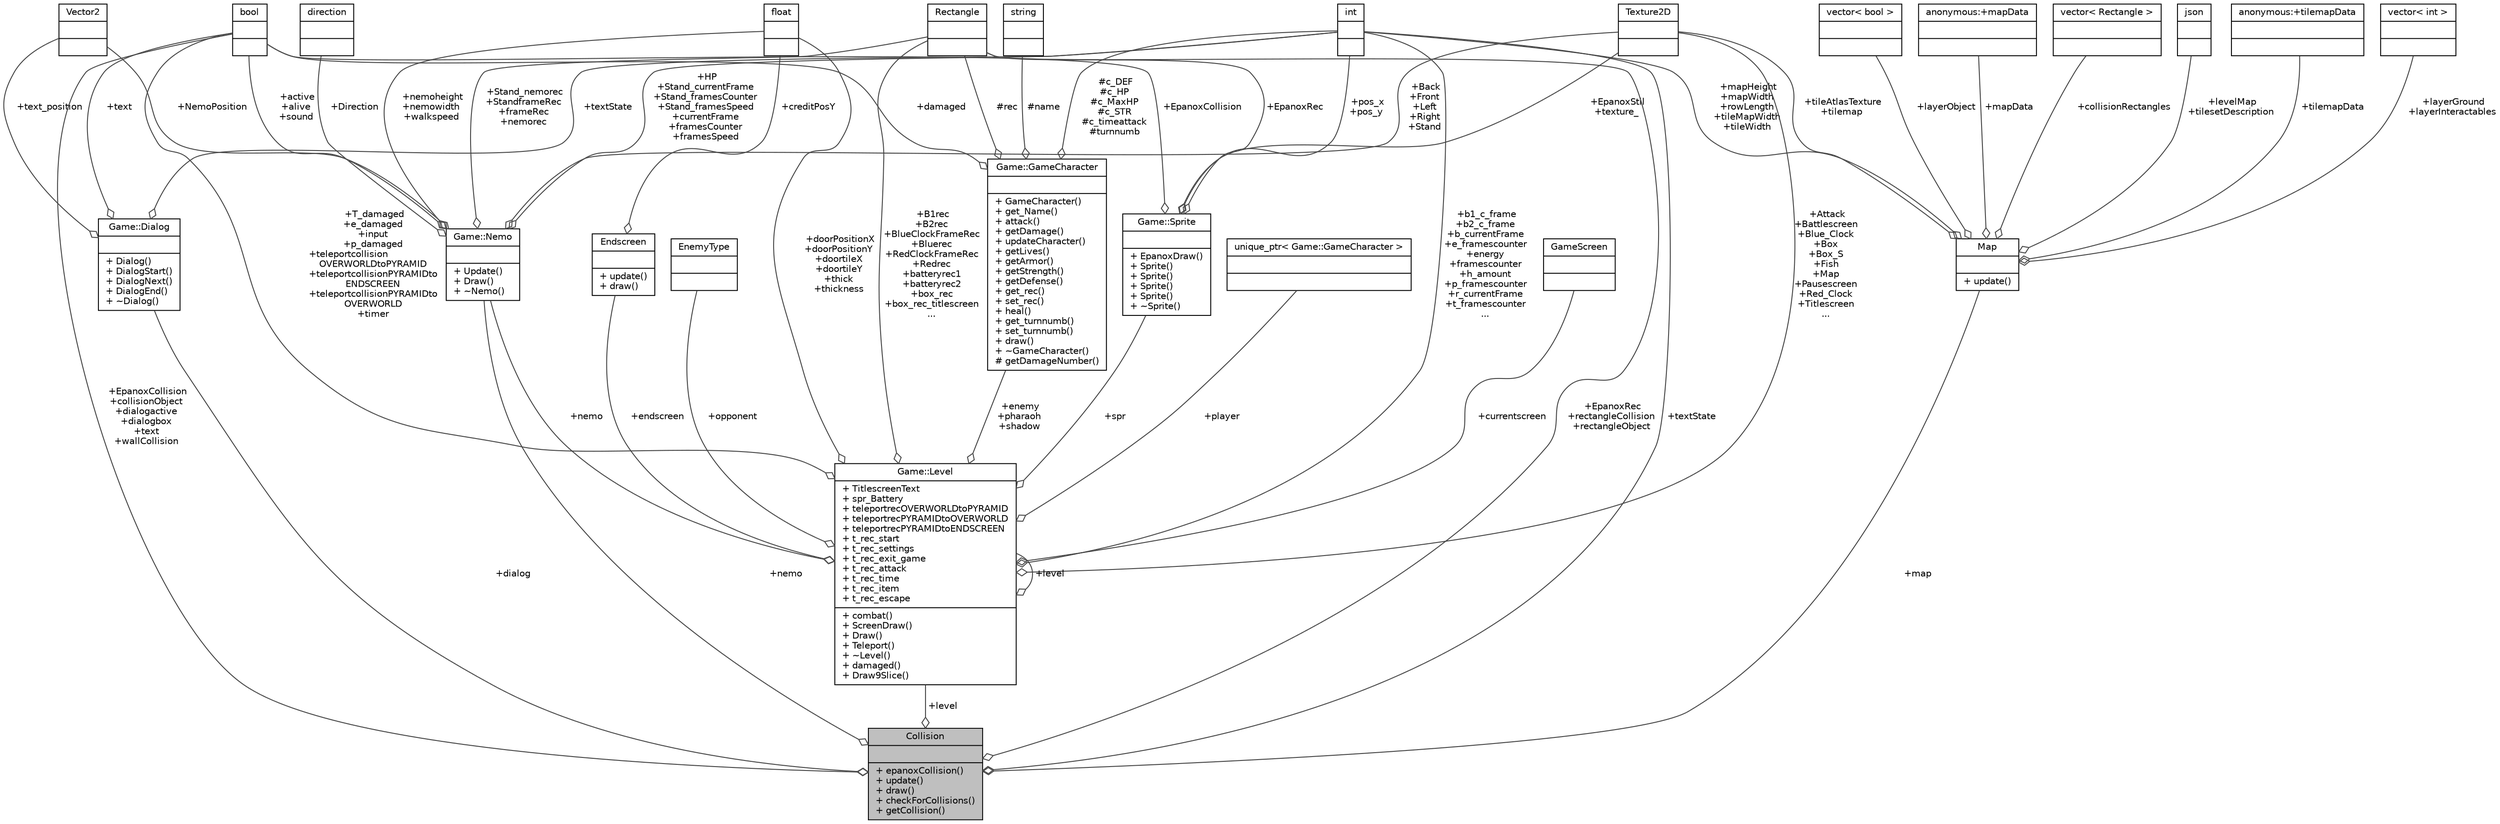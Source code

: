 digraph "Collision"
{
 // LATEX_PDF_SIZE
  bgcolor="transparent";
  edge [fontname="Helvetica",fontsize="10",labelfontname="Helvetica",labelfontsize="10"];
  node [fontname="Helvetica",fontsize="10",shape=record];
  Node1 [label="{Collision\n||+ epanoxCollision()\l+ update()\l+ draw()\l+ checkForCollisions()\l+ getCollision()\l}",height=0.2,width=0.4,color="black", fillcolor="grey75", style="filled", fontcolor="black",tooltip=" "];
  Node2 -> Node1 [color="grey25",fontsize="10",style="solid",label=" +nemo" ,arrowhead="odiamond",fontname="Helvetica"];
  Node2 [label="{Game::Nemo\n||+ Update()\l+ Draw()\l+ ~Nemo()\l}",height=0.2,width=0.4,color="black",URL="$class_game_1_1_nemo.html",tooltip=" "];
  Node3 -> Node2 [color="grey25",fontsize="10",style="solid",label=" +HP\n+Stand_currentFrame\n+Stand_framesCounter\n+Stand_framesSpeed\n+currentFrame\n+framesCounter\n+framesSpeed" ,arrowhead="odiamond",fontname="Helvetica"];
  Node3 [label="{int\n||}",height=0.2,width=0.4,color="black",tooltip=" "];
  Node4 -> Node2 [color="grey25",fontsize="10",style="solid",label=" +nemoheight\n+nemowidth\n+walkspeed" ,arrowhead="odiamond",fontname="Helvetica"];
  Node4 [label="{float\n||}",height=0.2,width=0.4,color="black",tooltip=" "];
  Node5 -> Node2 [color="grey25",fontsize="10",style="solid",label=" +NemoPosition" ,arrowhead="odiamond",fontname="Helvetica"];
  Node5 [label="{Vector2\n||}",height=0.2,width=0.4,color="black",tooltip=" "];
  Node6 -> Node2 [color="grey25",fontsize="10",style="solid",label=" +active\n+alive\n+sound" ,arrowhead="odiamond",fontname="Helvetica"];
  Node6 [label="{bool\n||}",height=0.2,width=0.4,color="black",tooltip=" "];
  Node7 -> Node2 [color="grey25",fontsize="10",style="solid",label=" +Direction" ,arrowhead="odiamond",fontname="Helvetica"];
  Node7 [label="{direction\n||}",height=0.2,width=0.4,color="black",tooltip=" "];
  Node8 -> Node2 [color="grey25",fontsize="10",style="solid",label=" +Back\n+Front\n+Left\n+Right\n+Stand" ,arrowhead="odiamond",fontname="Helvetica"];
  Node8 [label="{Texture2D\n||}",height=0.2,width=0.4,color="black",tooltip=" "];
  Node9 -> Node2 [color="grey25",fontsize="10",style="solid",label=" +Stand_nemorec\n+StandframeRec\n+frameRec\n+nemorec" ,arrowhead="odiamond",fontname="Helvetica"];
  Node9 [label="{Rectangle\n||}",height=0.2,width=0.4,color="black",tooltip=" "];
  Node10 -> Node1 [color="grey25",fontsize="10",style="solid",label=" +level" ,arrowhead="odiamond",fontname="Helvetica"];
  Node10 [label="{Game::Level\n|+ TitlescreenText\l+ spr_Battery\l+ teleportrecOVERWORLDtoPYRAMID\l+ teleportrecPYRAMIDtoOVERWORLD\l+ teleportrecPYRAMIDtoENDSCREEN\l+ t_rec_start\l+ t_rec_settings\l+ t_rec_exit_game\l+ t_rec_attack\l+ t_rec_time\l+ t_rec_item\l+ t_rec_escape\l|+ combat()\l+ ScreenDraw()\l+ Draw()\l+ Teleport()\l+ ~Level()\l+ damaged()\l+ Draw9Slice()\l}",height=0.2,width=0.4,color="black",URL="$class_game_1_1_level.html",tooltip=" "];
  Node8 -> Node10 [color="grey25",fontsize="10",style="solid",label=" +Attack\n+Battlescreen\n+Blue_Clock\n+Box\n+Box_S\n+Fish\n+Map\n+Pausescreen\n+Red_Clock\n+Titlescreen\n..." ,arrowhead="odiamond",fontname="Helvetica"];
  Node11 -> Node10 [color="grey25",fontsize="10",style="solid",label=" +player" ,arrowhead="odiamond",fontname="Helvetica"];
  Node11 [label="{unique_ptr\< Game::GameCharacter \>\n||}",height=0.2,width=0.4,color="black",tooltip=" "];
  Node12 -> Node10 [color="grey25",fontsize="10",style="solid",label=" +enemy\n+pharaoh\n+shadow" ,arrowhead="odiamond",fontname="Helvetica"];
  Node12 [label="{Game::GameCharacter\n||+ GameCharacter()\l+ get_Name()\l+ attack()\l+ getDamage()\l+ updateCharacter()\l+ getLives()\l+ getArmor()\l+ getStrength()\l+ getDefense()\l+ get_rec()\l+ set_rec()\l+ heal()\l+ get_turnnumb()\l+ set_turnnumb()\l+ draw()\l+ ~GameCharacter()\l# getDamageNumber()\l}",height=0.2,width=0.4,color="black",URL="$class_game_1_1_game_character.html",tooltip=" "];
  Node6 -> Node12 [color="grey25",fontsize="10",style="solid",label=" +damaged" ,arrowhead="odiamond",fontname="Helvetica"];
  Node3 -> Node12 [color="grey25",fontsize="10",style="solid",label=" #c_DEF\n#c_HP\n#c_MaxHP\n#c_STR\n#c_timeattack\n#turnnumb" ,arrowhead="odiamond",fontname="Helvetica"];
  Node13 -> Node12 [color="grey25",fontsize="10",style="solid",label=" #name" ,arrowhead="odiamond",fontname="Helvetica"];
  Node13 [label="{string\n||}",height=0.2,width=0.4,color="black",tooltip=" "];
  Node9 -> Node12 [color="grey25",fontsize="10",style="solid",label=" #rec" ,arrowhead="odiamond",fontname="Helvetica"];
  Node2 -> Node10 [color="grey25",fontsize="10",style="solid",label=" +nemo" ,arrowhead="odiamond",fontname="Helvetica"];
  Node3 -> Node10 [color="grey25",fontsize="10",style="solid",label=" +b1_c_frame\n+b2_c_frame\n+b_currentFrame\n+e_framescounter\n+energy\n+framescounter\n+h_amount\n+p_framescounter\n+r_currentFrame\n+t_framescounter\n..." ,arrowhead="odiamond",fontname="Helvetica"];
  Node9 -> Node10 [color="grey25",fontsize="10",style="solid",label=" +B1rec\n+B2rec\n+BlueClockFrameRec\n+Bluerec\n+RedClockFrameRec\n+Redrec\n+batteryrec1\n+batteryrec2\n+box_rec\n+box_rec_titlescreen\n..." ,arrowhead="odiamond",fontname="Helvetica"];
  Node10 -> Node10 [color="grey25",fontsize="10",style="solid",label=" +level" ,arrowhead="odiamond",fontname="Helvetica"];
  Node14 -> Node10 [color="grey25",fontsize="10",style="solid",label=" +spr" ,arrowhead="odiamond",fontname="Helvetica"];
  Node14 [label="{Game::Sprite\n||+ EpanoxDraw()\l+ Sprite()\l+ Sprite()\l+ Sprite()\l+ Sprite()\l+ ~Sprite()\l}",height=0.2,width=0.4,color="black",URL="$class_game_1_1_sprite.html",tooltip=" "];
  Node3 -> Node14 [color="grey25",fontsize="10",style="solid",label=" +pos_x\n+pos_y" ,arrowhead="odiamond",fontname="Helvetica"];
  Node8 -> Node14 [color="grey25",fontsize="10",style="solid",label=" +EpanoxStil\n+texture_" ,arrowhead="odiamond",fontname="Helvetica"];
  Node9 -> Node14 [color="grey25",fontsize="10",style="solid",label=" +EpanoxRec" ,arrowhead="odiamond",fontname="Helvetica"];
  Node6 -> Node14 [color="grey25",fontsize="10",style="solid",label=" +EpanoxCollision" ,arrowhead="odiamond",fontname="Helvetica"];
  Node15 -> Node10 [color="grey25",fontsize="10",style="solid",label=" +endscreen" ,arrowhead="odiamond",fontname="Helvetica"];
  Node15 [label="{Endscreen\n||+ update()\l+ draw()\l}",height=0.2,width=0.4,color="black",URL="$class_endscreen.html",tooltip=" "];
  Node4 -> Node15 [color="grey25",fontsize="10",style="solid",label=" +creditPosY" ,arrowhead="odiamond",fontname="Helvetica"];
  Node6 -> Node10 [color="grey25",fontsize="10",style="solid",label=" +T_damaged\n+e_damaged\n+input\n+p_damaged\n+teleportcollision\lOVERWORLDtoPYRAMID\n+teleportcollisionPYRAMIDto\lENDSCREEN\n+teleportcollisionPYRAMIDto\lOVERWORLD\n+timer" ,arrowhead="odiamond",fontname="Helvetica"];
  Node4 -> Node10 [color="grey25",fontsize="10",style="solid",label=" +doorPositionX\n+doorPositionY\n+doortileX\n+doortileY\n+thick\n+thickness" ,arrowhead="odiamond",fontname="Helvetica"];
  Node16 -> Node10 [color="grey25",fontsize="10",style="solid",label=" +currentscreen" ,arrowhead="odiamond",fontname="Helvetica"];
  Node16 [label="{GameScreen\n||}",height=0.2,width=0.4,color="black",tooltip=" "];
  Node17 -> Node10 [color="grey25",fontsize="10",style="solid",label=" +opponent" ,arrowhead="odiamond",fontname="Helvetica"];
  Node17 [label="{EnemyType\n||}",height=0.2,width=0.4,color="black",tooltip=" "];
  Node18 -> Node1 [color="grey25",fontsize="10",style="solid",label=" +map" ,arrowhead="odiamond",fontname="Helvetica"];
  Node18 [label="{Map\n||+ update()\l}",height=0.2,width=0.4,color="black",URL="$class_map.html",tooltip=" "];
  Node19 -> Node18 [color="grey25",fontsize="10",style="solid",label=" +collisionRectangles" ,arrowhead="odiamond",fontname="Helvetica"];
  Node19 [label="{vector\< Rectangle \>\n||}",height=0.2,width=0.4,color="black",tooltip=" "];
  Node20 -> Node18 [color="grey25",fontsize="10",style="solid",label=" +levelMap\n+tilesetDescription" ,arrowhead="odiamond",fontname="Helvetica"];
  Node20 [label="{json\n||}",height=0.2,width=0.4,color="black",tooltip=" "];
  Node8 -> Node18 [color="grey25",fontsize="10",style="solid",label=" +tileAtlasTexture\n+tilemap" ,arrowhead="odiamond",fontname="Helvetica"];
  Node3 -> Node18 [color="grey25",fontsize="10",style="solid",label=" +mapHeight\n+mapWidth\n+rowLength\n+tileMapWidth\n+tileWidth" ,arrowhead="odiamond",fontname="Helvetica"];
  Node21 -> Node18 [color="grey25",fontsize="10",style="solid",label=" +tilemapData" ,arrowhead="odiamond",fontname="Helvetica"];
  Node21 [label="{anonymous:+tilemapData\n||}",height=0.2,width=0.4,color="black",tooltip=" "];
  Node22 -> Node18 [color="grey25",fontsize="10",style="solid",label=" +layerGround\n+layerInteractables" ,arrowhead="odiamond",fontname="Helvetica"];
  Node22 [label="{vector\< int \>\n||}",height=0.2,width=0.4,color="black",tooltip=" "];
  Node23 -> Node18 [color="grey25",fontsize="10",style="solid",label=" +layerObject" ,arrowhead="odiamond",fontname="Helvetica"];
  Node23 [label="{vector\< bool \>\n||}",height=0.2,width=0.4,color="black",tooltip=" "];
  Node24 -> Node18 [color="grey25",fontsize="10",style="solid",label=" +mapData" ,arrowhead="odiamond",fontname="Helvetica"];
  Node24 [label="{anonymous:+mapData\n||}",height=0.2,width=0.4,color="black",tooltip=" "];
  Node25 -> Node1 [color="grey25",fontsize="10",style="solid",label=" +dialog" ,arrowhead="odiamond",fontname="Helvetica"];
  Node25 [label="{Game::Dialog\n||+ Dialog()\l+ DialogStart()\l+ DialogNext()\l+ DialogEnd()\l+ ~Dialog()\l}",height=0.2,width=0.4,color="black",URL="$class_game_1_1_dialog.html",tooltip=" "];
  Node5 -> Node25 [color="grey25",fontsize="10",style="solid",label=" +text_position" ,arrowhead="odiamond",fontname="Helvetica"];
  Node3 -> Node25 [color="grey25",fontsize="10",style="solid",label=" +textState" ,arrowhead="odiamond",fontname="Helvetica"];
  Node6 -> Node25 [color="grey25",fontsize="10",style="solid",label=" +text" ,arrowhead="odiamond",fontname="Helvetica"];
  Node9 -> Node1 [color="grey25",fontsize="10",style="solid",label=" +EpanoxRec\n+rectangleCollision\n+rectangleObject" ,arrowhead="odiamond",fontname="Helvetica"];
  Node6 -> Node1 [color="grey25",fontsize="10",style="solid",label=" +EpanoxCollision\n+collisionObject\n+dialogactive\n+dialogbox\n+text\n+wallCollision" ,arrowhead="odiamond",fontname="Helvetica"];
  Node3 -> Node1 [color="grey25",fontsize="10",style="solid",label=" +textState" ,arrowhead="odiamond",fontname="Helvetica"];
}

